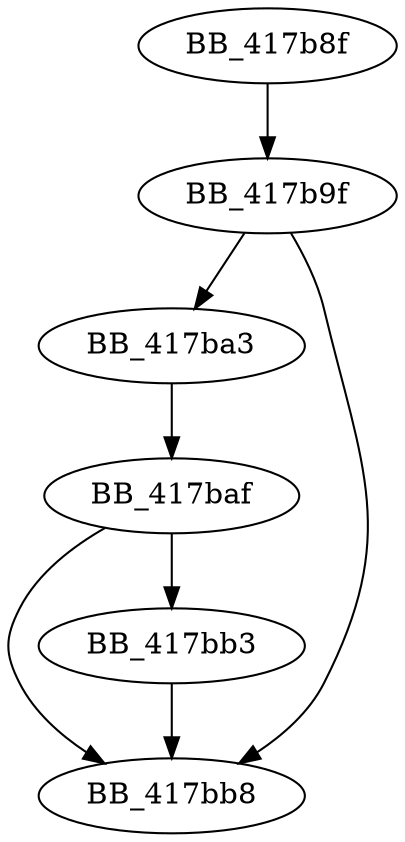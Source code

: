 DiGraph ___crtCorExitProcess{
BB_417b8f->BB_417b9f
BB_417b9f->BB_417ba3
BB_417b9f->BB_417bb8
BB_417ba3->BB_417baf
BB_417baf->BB_417bb3
BB_417baf->BB_417bb8
BB_417bb3->BB_417bb8
}
